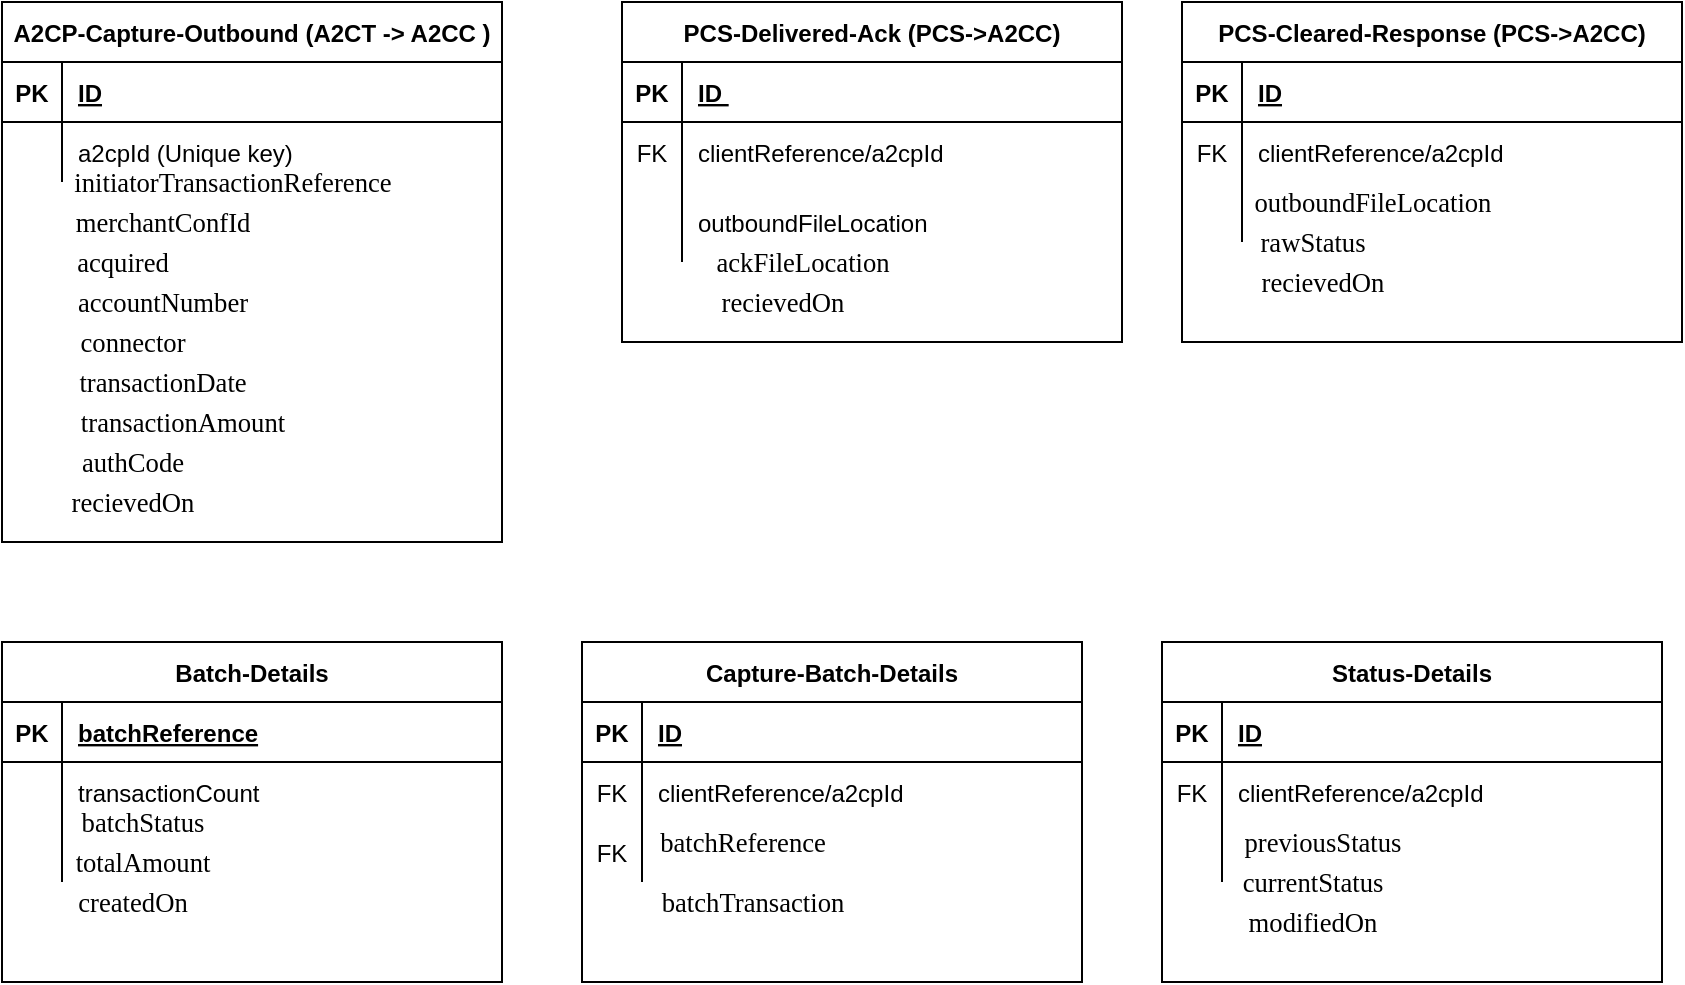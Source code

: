 <mxfile version="14.0.4" type="github">
  <diagram id="R2lEEEUBdFMjLlhIrx00" name="Page-1">
    <mxGraphModel dx="1187" dy="380" grid="1" gridSize="10" guides="1" tooltips="1" connect="1" arrows="1" fold="1" page="1" pageScale="1" pageWidth="850" pageHeight="1100" math="0" shadow="0" extFonts="Permanent Marker^https://fonts.googleapis.com/css?family=Permanent+Marker">
      <root>
        <mxCell id="0" />
        <mxCell id="1" parent="0" />
        <mxCell id="C-vyLk0tnHw3VtMMgP7b-2" value="PCS-Delivered-Ack (PCS-&gt;A2CC)" style="shape=table;startSize=30;container=1;collapsible=1;childLayout=tableLayout;fixedRows=1;rowLines=0;fontStyle=1;align=center;resizeLast=1;" parent="1" vertex="1">
          <mxGeometry x="320" y="80" width="250" height="170" as="geometry" />
        </mxCell>
        <mxCell id="C-vyLk0tnHw3VtMMgP7b-3" value="" style="shape=partialRectangle;collapsible=0;dropTarget=0;pointerEvents=0;fillColor=none;points=[[0,0.5],[1,0.5]];portConstraint=eastwest;top=0;left=0;right=0;bottom=1;" parent="C-vyLk0tnHw3VtMMgP7b-2" vertex="1">
          <mxGeometry y="30" width="250" height="30" as="geometry" />
        </mxCell>
        <mxCell id="C-vyLk0tnHw3VtMMgP7b-4" value="PK" style="shape=partialRectangle;overflow=hidden;connectable=0;fillColor=none;top=0;left=0;bottom=0;right=0;fontStyle=1;" parent="C-vyLk0tnHw3VtMMgP7b-3" vertex="1">
          <mxGeometry width="30" height="30" as="geometry" />
        </mxCell>
        <mxCell id="C-vyLk0tnHw3VtMMgP7b-5" value="ID " style="shape=partialRectangle;overflow=hidden;connectable=0;fillColor=none;top=0;left=0;bottom=0;right=0;align=left;spacingLeft=6;fontStyle=5;" parent="C-vyLk0tnHw3VtMMgP7b-3" vertex="1">
          <mxGeometry x="30" width="220" height="30" as="geometry" />
        </mxCell>
        <mxCell id="C-vyLk0tnHw3VtMMgP7b-6" value="" style="shape=partialRectangle;collapsible=0;dropTarget=0;pointerEvents=0;fillColor=none;points=[[0,0.5],[1,0.5]];portConstraint=eastwest;top=0;left=0;right=0;bottom=0;" parent="C-vyLk0tnHw3VtMMgP7b-2" vertex="1">
          <mxGeometry y="60" width="250" height="30" as="geometry" />
        </mxCell>
        <mxCell id="C-vyLk0tnHw3VtMMgP7b-7" value="FK" style="shape=partialRectangle;overflow=hidden;connectable=0;fillColor=none;top=0;left=0;bottom=0;right=0;" parent="C-vyLk0tnHw3VtMMgP7b-6" vertex="1">
          <mxGeometry width="30" height="30" as="geometry" />
        </mxCell>
        <mxCell id="C-vyLk0tnHw3VtMMgP7b-8" value="clientReference/a2cpId" style="shape=partialRectangle;overflow=hidden;connectable=0;fillColor=none;top=0;left=0;bottom=0;right=0;align=left;spacingLeft=6;" parent="C-vyLk0tnHw3VtMMgP7b-6" vertex="1">
          <mxGeometry x="30" width="220" height="30" as="geometry" />
        </mxCell>
        <mxCell id="C-vyLk0tnHw3VtMMgP7b-9" value="" style="shape=partialRectangle;collapsible=0;dropTarget=0;pointerEvents=0;fillColor=none;points=[[0,0.5],[1,0.5]];portConstraint=eastwest;top=0;left=0;right=0;bottom=0;" parent="C-vyLk0tnHw3VtMMgP7b-2" vertex="1">
          <mxGeometry y="90" width="250" height="40" as="geometry" />
        </mxCell>
        <mxCell id="C-vyLk0tnHw3VtMMgP7b-10" value="" style="shape=partialRectangle;overflow=hidden;connectable=0;fillColor=none;top=0;left=0;bottom=0;right=0;" parent="C-vyLk0tnHw3VtMMgP7b-9" vertex="1">
          <mxGeometry width="30" height="40" as="geometry" />
        </mxCell>
        <mxCell id="C-vyLk0tnHw3VtMMgP7b-11" value="outboundFileLocation" style="shape=partialRectangle;overflow=hidden;connectable=0;fillColor=none;top=0;left=0;bottom=0;right=0;align=left;spacingLeft=6;" parent="C-vyLk0tnHw3VtMMgP7b-9" vertex="1">
          <mxGeometry x="30" width="220" height="40" as="geometry" />
        </mxCell>
        <mxCell id="C-vyLk0tnHw3VtMMgP7b-13" value="PCS-Cleared-Response (PCS-&gt;A2CC)" style="shape=table;startSize=30;container=1;collapsible=1;childLayout=tableLayout;fixedRows=1;rowLines=0;fontStyle=1;align=center;resizeLast=1;" parent="1" vertex="1">
          <mxGeometry x="600" y="80" width="250" height="170" as="geometry" />
        </mxCell>
        <mxCell id="C-vyLk0tnHw3VtMMgP7b-14" value="" style="shape=partialRectangle;collapsible=0;dropTarget=0;pointerEvents=0;fillColor=none;points=[[0,0.5],[1,0.5]];portConstraint=eastwest;top=0;left=0;right=0;bottom=1;" parent="C-vyLk0tnHw3VtMMgP7b-13" vertex="1">
          <mxGeometry y="30" width="250" height="30" as="geometry" />
        </mxCell>
        <mxCell id="C-vyLk0tnHw3VtMMgP7b-15" value="PK" style="shape=partialRectangle;overflow=hidden;connectable=0;fillColor=none;top=0;left=0;bottom=0;right=0;fontStyle=1;" parent="C-vyLk0tnHw3VtMMgP7b-14" vertex="1">
          <mxGeometry width="30" height="30" as="geometry" />
        </mxCell>
        <mxCell id="C-vyLk0tnHw3VtMMgP7b-16" value="ID" style="shape=partialRectangle;overflow=hidden;connectable=0;fillColor=none;top=0;left=0;bottom=0;right=0;align=left;spacingLeft=6;fontStyle=5;" parent="C-vyLk0tnHw3VtMMgP7b-14" vertex="1">
          <mxGeometry x="30" width="220" height="30" as="geometry" />
        </mxCell>
        <mxCell id="C-vyLk0tnHw3VtMMgP7b-17" value="" style="shape=partialRectangle;collapsible=0;dropTarget=0;pointerEvents=0;fillColor=none;points=[[0,0.5],[1,0.5]];portConstraint=eastwest;top=0;left=0;right=0;bottom=0;" parent="C-vyLk0tnHw3VtMMgP7b-13" vertex="1">
          <mxGeometry y="60" width="250" height="30" as="geometry" />
        </mxCell>
        <mxCell id="C-vyLk0tnHw3VtMMgP7b-18" value="FK" style="shape=partialRectangle;overflow=hidden;connectable=0;fillColor=none;top=0;left=0;bottom=0;right=0;" parent="C-vyLk0tnHw3VtMMgP7b-17" vertex="1">
          <mxGeometry width="30" height="30" as="geometry" />
        </mxCell>
        <mxCell id="C-vyLk0tnHw3VtMMgP7b-19" value="clientReference/a2cpId " style="shape=partialRectangle;overflow=hidden;connectable=0;fillColor=none;top=0;left=0;bottom=0;right=0;align=left;spacingLeft=6;" parent="C-vyLk0tnHw3VtMMgP7b-17" vertex="1">
          <mxGeometry x="30" width="220" height="30" as="geometry" />
        </mxCell>
        <mxCell id="C-vyLk0tnHw3VtMMgP7b-20" value="" style="shape=partialRectangle;collapsible=0;dropTarget=0;pointerEvents=0;fillColor=none;points=[[0,0.5],[1,0.5]];portConstraint=eastwest;top=0;left=0;right=0;bottom=0;" parent="C-vyLk0tnHw3VtMMgP7b-13" vertex="1">
          <mxGeometry y="90" width="250" height="30" as="geometry" />
        </mxCell>
        <mxCell id="C-vyLk0tnHw3VtMMgP7b-21" value="" style="shape=partialRectangle;overflow=hidden;connectable=0;fillColor=none;top=0;left=0;bottom=0;right=0;" parent="C-vyLk0tnHw3VtMMgP7b-20" vertex="1">
          <mxGeometry width="30" height="30" as="geometry" />
        </mxCell>
        <mxCell id="C-vyLk0tnHw3VtMMgP7b-22" value="" style="shape=partialRectangle;overflow=hidden;connectable=0;fillColor=none;top=0;left=0;bottom=0;right=0;align=left;spacingLeft=6;" parent="C-vyLk0tnHw3VtMMgP7b-20" vertex="1">
          <mxGeometry x="30" width="220" height="30" as="geometry" />
        </mxCell>
        <mxCell id="C-vyLk0tnHw3VtMMgP7b-23" value="A2CP-Capture-Outbound (A2CT -&gt; A2CC )" style="shape=table;startSize=30;container=1;collapsible=1;childLayout=tableLayout;fixedRows=1;rowLines=0;fontStyle=1;align=center;resizeLast=1;" parent="1" vertex="1">
          <mxGeometry x="10" y="80" width="250" height="270" as="geometry">
            <mxRectangle x="120" y="120" width="100" height="30" as="alternateBounds" />
          </mxGeometry>
        </mxCell>
        <mxCell id="C-vyLk0tnHw3VtMMgP7b-24" value="" style="shape=partialRectangle;collapsible=0;dropTarget=0;pointerEvents=0;fillColor=none;points=[[0,0.5],[1,0.5]];portConstraint=eastwest;top=0;left=0;right=0;bottom=1;" parent="C-vyLk0tnHw3VtMMgP7b-23" vertex="1">
          <mxGeometry y="30" width="250" height="30" as="geometry" />
        </mxCell>
        <mxCell id="C-vyLk0tnHw3VtMMgP7b-25" value="PK" style="shape=partialRectangle;overflow=hidden;connectable=0;fillColor=none;top=0;left=0;bottom=0;right=0;fontStyle=1;" parent="C-vyLk0tnHw3VtMMgP7b-24" vertex="1">
          <mxGeometry width="30" height="30" as="geometry" />
        </mxCell>
        <mxCell id="C-vyLk0tnHw3VtMMgP7b-26" value="ID" style="shape=partialRectangle;overflow=hidden;connectable=0;fillColor=none;top=0;left=0;bottom=0;right=0;align=left;spacingLeft=6;fontStyle=5;" parent="C-vyLk0tnHw3VtMMgP7b-24" vertex="1">
          <mxGeometry x="30" width="220" height="30" as="geometry" />
        </mxCell>
        <mxCell id="C-vyLk0tnHw3VtMMgP7b-27" value="" style="shape=partialRectangle;collapsible=0;dropTarget=0;pointerEvents=0;fillColor=none;points=[[0,0.5],[1,0.5]];portConstraint=eastwest;top=0;left=0;right=0;bottom=0;" parent="C-vyLk0tnHw3VtMMgP7b-23" vertex="1">
          <mxGeometry y="60" width="250" height="30" as="geometry" />
        </mxCell>
        <mxCell id="C-vyLk0tnHw3VtMMgP7b-28" value="" style="shape=partialRectangle;overflow=hidden;connectable=0;fillColor=none;top=0;left=0;bottom=0;right=0;" parent="C-vyLk0tnHw3VtMMgP7b-27" vertex="1">
          <mxGeometry width="30" height="30" as="geometry" />
        </mxCell>
        <mxCell id="C-vyLk0tnHw3VtMMgP7b-29" value="a2cpId (Unique key)" style="shape=partialRectangle;overflow=hidden;connectable=0;fillColor=none;top=0;left=0;bottom=0;right=0;align=left;spacingLeft=6;" parent="C-vyLk0tnHw3VtMMgP7b-27" vertex="1">
          <mxGeometry x="30" width="220" height="30" as="geometry" />
        </mxCell>
        <mxCell id="XGawwzfrzzIIx2lfVkUp-18" value="&lt;span style=&quot;font-size: 10pt ; font-family: &amp;#34;calibri&amp;#34;&quot;&gt;initiatorTransactionReference&lt;/span&gt;" style="text;html=1;align=center;verticalAlign=middle;resizable=0;points=[];autosize=1;" vertex="1" parent="1">
          <mxGeometry x="40" y="160" width="170" height="20" as="geometry" />
        </mxCell>
        <mxCell id="XGawwzfrzzIIx2lfVkUp-19" value="&lt;span style=&quot;font-size: 10pt ; font-family: &amp;#34;calibri&amp;#34;&quot;&gt;merchantConfId&lt;/span&gt;" style="text;html=1;align=center;verticalAlign=middle;resizable=0;points=[];autosize=1;" vertex="1" parent="1">
          <mxGeometry x="40" y="180" width="100" height="20" as="geometry" />
        </mxCell>
        <mxCell id="XGawwzfrzzIIx2lfVkUp-21" value="&lt;span style=&quot;font-size: 10pt ; font-family: &amp;#34;calibri&amp;#34;&quot;&gt;acquired&lt;/span&gt;" style="text;html=1;align=center;verticalAlign=middle;resizable=0;points=[];autosize=1;" vertex="1" parent="1">
          <mxGeometry x="40" y="200" width="60" height="20" as="geometry" />
        </mxCell>
        <mxCell id="XGawwzfrzzIIx2lfVkUp-22" value="&lt;span style=&quot;font-size: 10pt ; font-family: &amp;#34;calibri&amp;#34;&quot;&gt;connector&lt;/span&gt;" style="text;html=1;align=center;verticalAlign=middle;resizable=0;points=[];autosize=1;" vertex="1" parent="1">
          <mxGeometry x="40" y="240" width="70" height="20" as="geometry" />
        </mxCell>
        <mxCell id="XGawwzfrzzIIx2lfVkUp-23" value="&lt;span style=&quot;font-size: 10pt ; font-family: &amp;#34;calibri&amp;#34;&quot;&gt;accountNumber&lt;/span&gt;" style="text;html=1;align=center;verticalAlign=middle;resizable=0;points=[];autosize=1;" vertex="1" parent="1">
          <mxGeometry x="40" y="220" width="100" height="20" as="geometry" />
        </mxCell>
        <mxCell id="XGawwzfrzzIIx2lfVkUp-24" value="&lt;span style=&quot;font-size: 10pt ; font-family: &amp;#34;calibri&amp;#34;&quot;&gt;transactionDate&lt;/span&gt;" style="text;html=1;align=center;verticalAlign=middle;resizable=0;points=[];autosize=1;" vertex="1" parent="1">
          <mxGeometry x="40" y="260" width="100" height="20" as="geometry" />
        </mxCell>
        <mxCell id="XGawwzfrzzIIx2lfVkUp-26" value="&lt;span style=&quot;font-size: 10pt ; font-family: &amp;#34;calibri&amp;#34;&quot;&gt;transactionAmount&lt;/span&gt;" style="text;html=1;align=center;verticalAlign=middle;resizable=0;points=[];autosize=1;" vertex="1" parent="1">
          <mxGeometry x="40" y="280" width="120" height="20" as="geometry" />
        </mxCell>
        <mxCell id="XGawwzfrzzIIx2lfVkUp-27" value="&lt;span style=&quot;font-size: 10pt ; font-family: &amp;#34;calibri&amp;#34;&quot;&gt;authCode&lt;/span&gt;" style="text;html=1;align=center;verticalAlign=middle;resizable=0;points=[];autosize=1;" vertex="1" parent="1">
          <mxGeometry x="40" y="300" width="70" height="20" as="geometry" />
        </mxCell>
        <mxCell id="XGawwzfrzzIIx2lfVkUp-29" value="&lt;span style=&quot;font-size: 10pt ; font-family: &amp;#34;calibri&amp;#34;&quot;&gt;recievedOn&lt;/span&gt;" style="text;html=1;align=center;verticalAlign=middle;resizable=0;points=[];autosize=1;" vertex="1" parent="1">
          <mxGeometry x="35" y="320" width="80" height="20" as="geometry" />
        </mxCell>
        <mxCell id="XGawwzfrzzIIx2lfVkUp-30" value="&lt;span style=&quot;font-size: 10pt ; font-family: &amp;#34;calibri&amp;#34;&quot;&gt;ackFileLocation&lt;/span&gt;" style="text;html=1;align=center;verticalAlign=middle;resizable=0;points=[];autosize=1;" vertex="1" parent="1">
          <mxGeometry x="360" y="200" width="100" height="20" as="geometry" />
        </mxCell>
        <mxCell id="XGawwzfrzzIIx2lfVkUp-34" value="&lt;span style=&quot;font-size: 10pt ; font-family: &amp;#34;calibri&amp;#34;&quot;&gt;recievedOn&lt;/span&gt;" style="text;html=1;align=center;verticalAlign=middle;resizable=0;points=[];autosize=1;" vertex="1" parent="1">
          <mxGeometry x="360" y="220" width="80" height="20" as="geometry" />
        </mxCell>
        <mxCell id="XGawwzfrzzIIx2lfVkUp-38" value="&lt;span style=&quot;font-size: 10pt ; font-family: &amp;#34;calibri&amp;#34;&quot;&gt;outboundFileLocation&lt;/span&gt;" style="text;html=1;align=center;verticalAlign=middle;resizable=0;points=[];autosize=1;" vertex="1" parent="1">
          <mxGeometry x="630" y="170" width="130" height="20" as="geometry" />
        </mxCell>
        <mxCell id="XGawwzfrzzIIx2lfVkUp-39" value="&lt;span style=&quot;font-size: 10pt ; font-family: &amp;#34;calibri&amp;#34;&quot;&gt;rawStatus&lt;/span&gt;" style="text;html=1;align=center;verticalAlign=middle;resizable=0;points=[];autosize=1;" vertex="1" parent="1">
          <mxGeometry x="630" y="190" width="70" height="20" as="geometry" />
        </mxCell>
        <mxCell id="XGawwzfrzzIIx2lfVkUp-40" value="&lt;span style=&quot;font-size: 10pt ; font-family: &amp;#34;calibri&amp;#34;&quot;&gt;recievedOn&lt;/span&gt;" style="text;html=1;align=center;verticalAlign=middle;resizable=0;points=[];autosize=1;" vertex="1" parent="1">
          <mxGeometry x="630" y="210" width="80" height="20" as="geometry" />
        </mxCell>
        <mxCell id="XGawwzfrzzIIx2lfVkUp-313" value="Batch-Details" style="shape=table;startSize=30;container=1;collapsible=1;childLayout=tableLayout;fixedRows=1;rowLines=0;fontStyle=1;align=center;resizeLast=1;" vertex="1" parent="1">
          <mxGeometry x="10" y="400" width="250" height="170" as="geometry" />
        </mxCell>
        <mxCell id="XGawwzfrzzIIx2lfVkUp-314" value="" style="shape=partialRectangle;collapsible=0;dropTarget=0;pointerEvents=0;fillColor=none;points=[[0,0.5],[1,0.5]];portConstraint=eastwest;top=0;left=0;right=0;bottom=1;" vertex="1" parent="XGawwzfrzzIIx2lfVkUp-313">
          <mxGeometry y="30" width="250" height="30" as="geometry" />
        </mxCell>
        <mxCell id="XGawwzfrzzIIx2lfVkUp-315" value="PK" style="shape=partialRectangle;overflow=hidden;connectable=0;fillColor=none;top=0;left=0;bottom=0;right=0;fontStyle=1;" vertex="1" parent="XGawwzfrzzIIx2lfVkUp-314">
          <mxGeometry width="30" height="30" as="geometry" />
        </mxCell>
        <mxCell id="XGawwzfrzzIIx2lfVkUp-316" value="batchReference" style="shape=partialRectangle;overflow=hidden;connectable=0;fillColor=none;top=0;left=0;bottom=0;right=0;align=left;spacingLeft=6;fontStyle=5;" vertex="1" parent="XGawwzfrzzIIx2lfVkUp-314">
          <mxGeometry x="30" width="220" height="30" as="geometry" />
        </mxCell>
        <mxCell id="XGawwzfrzzIIx2lfVkUp-317" value="" style="shape=partialRectangle;collapsible=0;dropTarget=0;pointerEvents=0;fillColor=none;points=[[0,0.5],[1,0.5]];portConstraint=eastwest;top=0;left=0;right=0;bottom=0;" vertex="1" parent="XGawwzfrzzIIx2lfVkUp-313">
          <mxGeometry y="60" width="250" height="30" as="geometry" />
        </mxCell>
        <mxCell id="XGawwzfrzzIIx2lfVkUp-318" value="" style="shape=partialRectangle;overflow=hidden;connectable=0;fillColor=none;top=0;left=0;bottom=0;right=0;" vertex="1" parent="XGawwzfrzzIIx2lfVkUp-317">
          <mxGeometry width="30" height="30" as="geometry" />
        </mxCell>
        <mxCell id="XGawwzfrzzIIx2lfVkUp-319" value="transactionCount" style="shape=partialRectangle;overflow=hidden;connectable=0;fillColor=none;top=0;left=0;bottom=0;right=0;align=left;spacingLeft=6;" vertex="1" parent="XGawwzfrzzIIx2lfVkUp-317">
          <mxGeometry x="30" width="220" height="30" as="geometry" />
        </mxCell>
        <mxCell id="XGawwzfrzzIIx2lfVkUp-320" value="" style="shape=partialRectangle;collapsible=0;dropTarget=0;pointerEvents=0;fillColor=none;points=[[0,0.5],[1,0.5]];portConstraint=eastwest;top=0;left=0;right=0;bottom=0;" vertex="1" parent="XGawwzfrzzIIx2lfVkUp-313">
          <mxGeometry y="90" width="250" height="30" as="geometry" />
        </mxCell>
        <mxCell id="XGawwzfrzzIIx2lfVkUp-321" value="" style="shape=partialRectangle;overflow=hidden;connectable=0;fillColor=none;top=0;left=0;bottom=0;right=0;" vertex="1" parent="XGawwzfrzzIIx2lfVkUp-320">
          <mxGeometry width="30" height="30" as="geometry" />
        </mxCell>
        <mxCell id="XGawwzfrzzIIx2lfVkUp-322" value="" style="shape=partialRectangle;overflow=hidden;connectable=0;fillColor=none;top=0;left=0;bottom=0;right=0;align=left;spacingLeft=6;" vertex="1" parent="XGawwzfrzzIIx2lfVkUp-320">
          <mxGeometry x="30" width="220" height="30" as="geometry" />
        </mxCell>
        <mxCell id="XGawwzfrzzIIx2lfVkUp-324" value="&lt;span style=&quot;font-size: 10pt ; font-family: &amp;#34;calibri&amp;#34;&quot;&gt;batchStatus&lt;/span&gt;" style="text;html=1;align=center;verticalAlign=middle;resizable=0;points=[];autosize=1;" vertex="1" parent="1">
          <mxGeometry x="40" y="480" width="80" height="20" as="geometry" />
        </mxCell>
        <mxCell id="XGawwzfrzzIIx2lfVkUp-325" value="&lt;span style=&quot;font-size: 10pt ; font-family: &amp;#34;calibri&amp;#34;&quot;&gt;totalAmount&lt;/span&gt;" style="text;html=1;align=center;verticalAlign=middle;resizable=0;points=[];autosize=1;" vertex="1" parent="1">
          <mxGeometry x="40" y="500" width="80" height="20" as="geometry" />
        </mxCell>
        <mxCell id="XGawwzfrzzIIx2lfVkUp-326" value="&lt;span style=&quot;font-size: 10pt ; font-family: &amp;#34;calibri&amp;#34;&quot;&gt;createdOn&lt;/span&gt;" style="text;html=1;align=center;verticalAlign=middle;resizable=0;points=[];autosize=1;" vertex="1" parent="1">
          <mxGeometry x="40" y="520" width="70" height="20" as="geometry" />
        </mxCell>
        <mxCell id="XGawwzfrzzIIx2lfVkUp-327" value="Capture-Batch-Details" style="shape=table;startSize=30;container=1;collapsible=1;childLayout=tableLayout;fixedRows=1;rowLines=0;fontStyle=1;align=center;resizeLast=1;" vertex="1" parent="1">
          <mxGeometry x="300" y="400" width="250" height="170" as="geometry" />
        </mxCell>
        <mxCell id="XGawwzfrzzIIx2lfVkUp-328" value="" style="shape=partialRectangle;collapsible=0;dropTarget=0;pointerEvents=0;fillColor=none;points=[[0,0.5],[1,0.5]];portConstraint=eastwest;top=0;left=0;right=0;bottom=1;" vertex="1" parent="XGawwzfrzzIIx2lfVkUp-327">
          <mxGeometry y="30" width="250" height="30" as="geometry" />
        </mxCell>
        <mxCell id="XGawwzfrzzIIx2lfVkUp-329" value="PK" style="shape=partialRectangle;overflow=hidden;connectable=0;fillColor=none;top=0;left=0;bottom=0;right=0;fontStyle=1;" vertex="1" parent="XGawwzfrzzIIx2lfVkUp-328">
          <mxGeometry width="30" height="30" as="geometry" />
        </mxCell>
        <mxCell id="XGawwzfrzzIIx2lfVkUp-330" value="ID" style="shape=partialRectangle;overflow=hidden;connectable=0;fillColor=none;top=0;left=0;bottom=0;right=0;align=left;spacingLeft=6;fontStyle=5;" vertex="1" parent="XGawwzfrzzIIx2lfVkUp-328">
          <mxGeometry x="30" width="220" height="30" as="geometry" />
        </mxCell>
        <mxCell id="XGawwzfrzzIIx2lfVkUp-331" value="" style="shape=partialRectangle;collapsible=0;dropTarget=0;pointerEvents=0;fillColor=none;points=[[0,0.5],[1,0.5]];portConstraint=eastwest;top=0;left=0;right=0;bottom=0;" vertex="1" parent="XGawwzfrzzIIx2lfVkUp-327">
          <mxGeometry y="60" width="250" height="30" as="geometry" />
        </mxCell>
        <mxCell id="XGawwzfrzzIIx2lfVkUp-332" value="FK" style="shape=partialRectangle;overflow=hidden;connectable=0;fillColor=none;top=0;left=0;bottom=0;right=0;" vertex="1" parent="XGawwzfrzzIIx2lfVkUp-331">
          <mxGeometry width="30" height="30" as="geometry" />
        </mxCell>
        <mxCell id="XGawwzfrzzIIx2lfVkUp-333" value="clientReference/a2cpId" style="shape=partialRectangle;overflow=hidden;connectable=0;fillColor=none;top=0;left=0;bottom=0;right=0;align=left;spacingLeft=6;" vertex="1" parent="XGawwzfrzzIIx2lfVkUp-331">
          <mxGeometry x="30" width="220" height="30" as="geometry" />
        </mxCell>
        <mxCell id="XGawwzfrzzIIx2lfVkUp-334" value="" style="shape=partialRectangle;collapsible=0;dropTarget=0;pointerEvents=0;fillColor=none;points=[[0,0.5],[1,0.5]];portConstraint=eastwest;top=0;left=0;right=0;bottom=0;" vertex="1" parent="XGawwzfrzzIIx2lfVkUp-327">
          <mxGeometry y="90" width="250" height="30" as="geometry" />
        </mxCell>
        <mxCell id="XGawwzfrzzIIx2lfVkUp-335" value="FK" style="shape=partialRectangle;overflow=hidden;connectable=0;fillColor=none;top=0;left=0;bottom=0;right=0;" vertex="1" parent="XGawwzfrzzIIx2lfVkUp-334">
          <mxGeometry width="30" height="30" as="geometry" />
        </mxCell>
        <mxCell id="XGawwzfrzzIIx2lfVkUp-336" value="" style="shape=partialRectangle;overflow=hidden;connectable=0;fillColor=none;top=0;left=0;bottom=0;right=0;align=left;spacingLeft=6;" vertex="1" parent="XGawwzfrzzIIx2lfVkUp-334">
          <mxGeometry x="30" width="220" height="30" as="geometry" />
        </mxCell>
        <mxCell id="XGawwzfrzzIIx2lfVkUp-337" value="&lt;span style=&quot;font-size: 10pt ; font-family: &amp;#34;calibri&amp;#34;&quot;&gt;batchReference&lt;/span&gt;" style="text;html=1;align=center;verticalAlign=middle;resizable=0;points=[];autosize=1;" vertex="1" parent="1">
          <mxGeometry x="330" y="490" width="100" height="20" as="geometry" />
        </mxCell>
        <mxCell id="XGawwzfrzzIIx2lfVkUp-338" value="&lt;span style=&quot;font-size: 10pt ; font-family: &amp;#34;calibri&amp;#34;&quot;&gt;batchTransaction&lt;/span&gt;" style="text;html=1;align=center;verticalAlign=middle;resizable=0;points=[];autosize=1;" vertex="1" parent="1">
          <mxGeometry x="330" y="520" width="110" height="20" as="geometry" />
        </mxCell>
        <mxCell id="XGawwzfrzzIIx2lfVkUp-339" value="Status-Details" style="shape=table;startSize=30;container=1;collapsible=1;childLayout=tableLayout;fixedRows=1;rowLines=0;fontStyle=1;align=center;resizeLast=1;" vertex="1" parent="1">
          <mxGeometry x="590" y="400" width="250" height="170" as="geometry" />
        </mxCell>
        <mxCell id="XGawwzfrzzIIx2lfVkUp-340" value="" style="shape=partialRectangle;collapsible=0;dropTarget=0;pointerEvents=0;fillColor=none;points=[[0,0.5],[1,0.5]];portConstraint=eastwest;top=0;left=0;right=0;bottom=1;" vertex="1" parent="XGawwzfrzzIIx2lfVkUp-339">
          <mxGeometry y="30" width="250" height="30" as="geometry" />
        </mxCell>
        <mxCell id="XGawwzfrzzIIx2lfVkUp-341" value="PK" style="shape=partialRectangle;overflow=hidden;connectable=0;fillColor=none;top=0;left=0;bottom=0;right=0;fontStyle=1;" vertex="1" parent="XGawwzfrzzIIx2lfVkUp-340">
          <mxGeometry width="30" height="30" as="geometry" />
        </mxCell>
        <mxCell id="XGawwzfrzzIIx2lfVkUp-342" value="ID" style="shape=partialRectangle;overflow=hidden;connectable=0;fillColor=none;top=0;left=0;bottom=0;right=0;align=left;spacingLeft=6;fontStyle=5;" vertex="1" parent="XGawwzfrzzIIx2lfVkUp-340">
          <mxGeometry x="30" width="220" height="30" as="geometry" />
        </mxCell>
        <mxCell id="XGawwzfrzzIIx2lfVkUp-343" value="" style="shape=partialRectangle;collapsible=0;dropTarget=0;pointerEvents=0;fillColor=none;points=[[0,0.5],[1,0.5]];portConstraint=eastwest;top=0;left=0;right=0;bottom=0;" vertex="1" parent="XGawwzfrzzIIx2lfVkUp-339">
          <mxGeometry y="60" width="250" height="30" as="geometry" />
        </mxCell>
        <mxCell id="XGawwzfrzzIIx2lfVkUp-344" value="FK" style="shape=partialRectangle;overflow=hidden;connectable=0;fillColor=none;top=0;left=0;bottom=0;right=0;" vertex="1" parent="XGawwzfrzzIIx2lfVkUp-343">
          <mxGeometry width="30" height="30" as="geometry" />
        </mxCell>
        <mxCell id="XGawwzfrzzIIx2lfVkUp-345" value="clientReference/a2cpId" style="shape=partialRectangle;overflow=hidden;connectable=0;fillColor=none;top=0;left=0;bottom=0;right=0;align=left;spacingLeft=6;" vertex="1" parent="XGawwzfrzzIIx2lfVkUp-343">
          <mxGeometry x="30" width="220" height="30" as="geometry" />
        </mxCell>
        <mxCell id="XGawwzfrzzIIx2lfVkUp-346" value="" style="shape=partialRectangle;collapsible=0;dropTarget=0;pointerEvents=0;fillColor=none;points=[[0,0.5],[1,0.5]];portConstraint=eastwest;top=0;left=0;right=0;bottom=0;" vertex="1" parent="XGawwzfrzzIIx2lfVkUp-339">
          <mxGeometry y="90" width="250" height="30" as="geometry" />
        </mxCell>
        <mxCell id="XGawwzfrzzIIx2lfVkUp-347" value="" style="shape=partialRectangle;overflow=hidden;connectable=0;fillColor=none;top=0;left=0;bottom=0;right=0;" vertex="1" parent="XGawwzfrzzIIx2lfVkUp-346">
          <mxGeometry width="30" height="30" as="geometry" />
        </mxCell>
        <mxCell id="XGawwzfrzzIIx2lfVkUp-348" value="" style="shape=partialRectangle;overflow=hidden;connectable=0;fillColor=none;top=0;left=0;bottom=0;right=0;align=left;spacingLeft=6;" vertex="1" parent="XGawwzfrzzIIx2lfVkUp-346">
          <mxGeometry x="30" width="220" height="30" as="geometry" />
        </mxCell>
        <mxCell id="XGawwzfrzzIIx2lfVkUp-349" value="&lt;span style=&quot;font-size: 10pt ; font-family: &amp;#34;calibri&amp;#34;&quot;&gt;previousStatus&lt;/span&gt;" style="text;html=1;align=center;verticalAlign=middle;resizable=0;points=[];autosize=1;" vertex="1" parent="1">
          <mxGeometry x="620" y="490" width="100" height="20" as="geometry" />
        </mxCell>
        <mxCell id="XGawwzfrzzIIx2lfVkUp-350" value="&lt;span style=&quot;font-size: 10pt ; font-family: &amp;#34;calibri&amp;#34;&quot;&gt;currentStatus&lt;/span&gt;" style="text;html=1;align=center;verticalAlign=middle;resizable=0;points=[];autosize=1;" vertex="1" parent="1">
          <mxGeometry x="620" y="510" width="90" height="20" as="geometry" />
        </mxCell>
        <mxCell id="XGawwzfrzzIIx2lfVkUp-351" value="&lt;span style=&quot;font-size: 10pt ; font-family: &amp;#34;calibri&amp;#34;&quot;&gt;modifiedOn&lt;/span&gt;" style="text;html=1;align=center;verticalAlign=middle;resizable=0;points=[];autosize=1;" vertex="1" parent="1">
          <mxGeometry x="625" y="530" width="80" height="20" as="geometry" />
        </mxCell>
      </root>
    </mxGraphModel>
  </diagram>
</mxfile>
